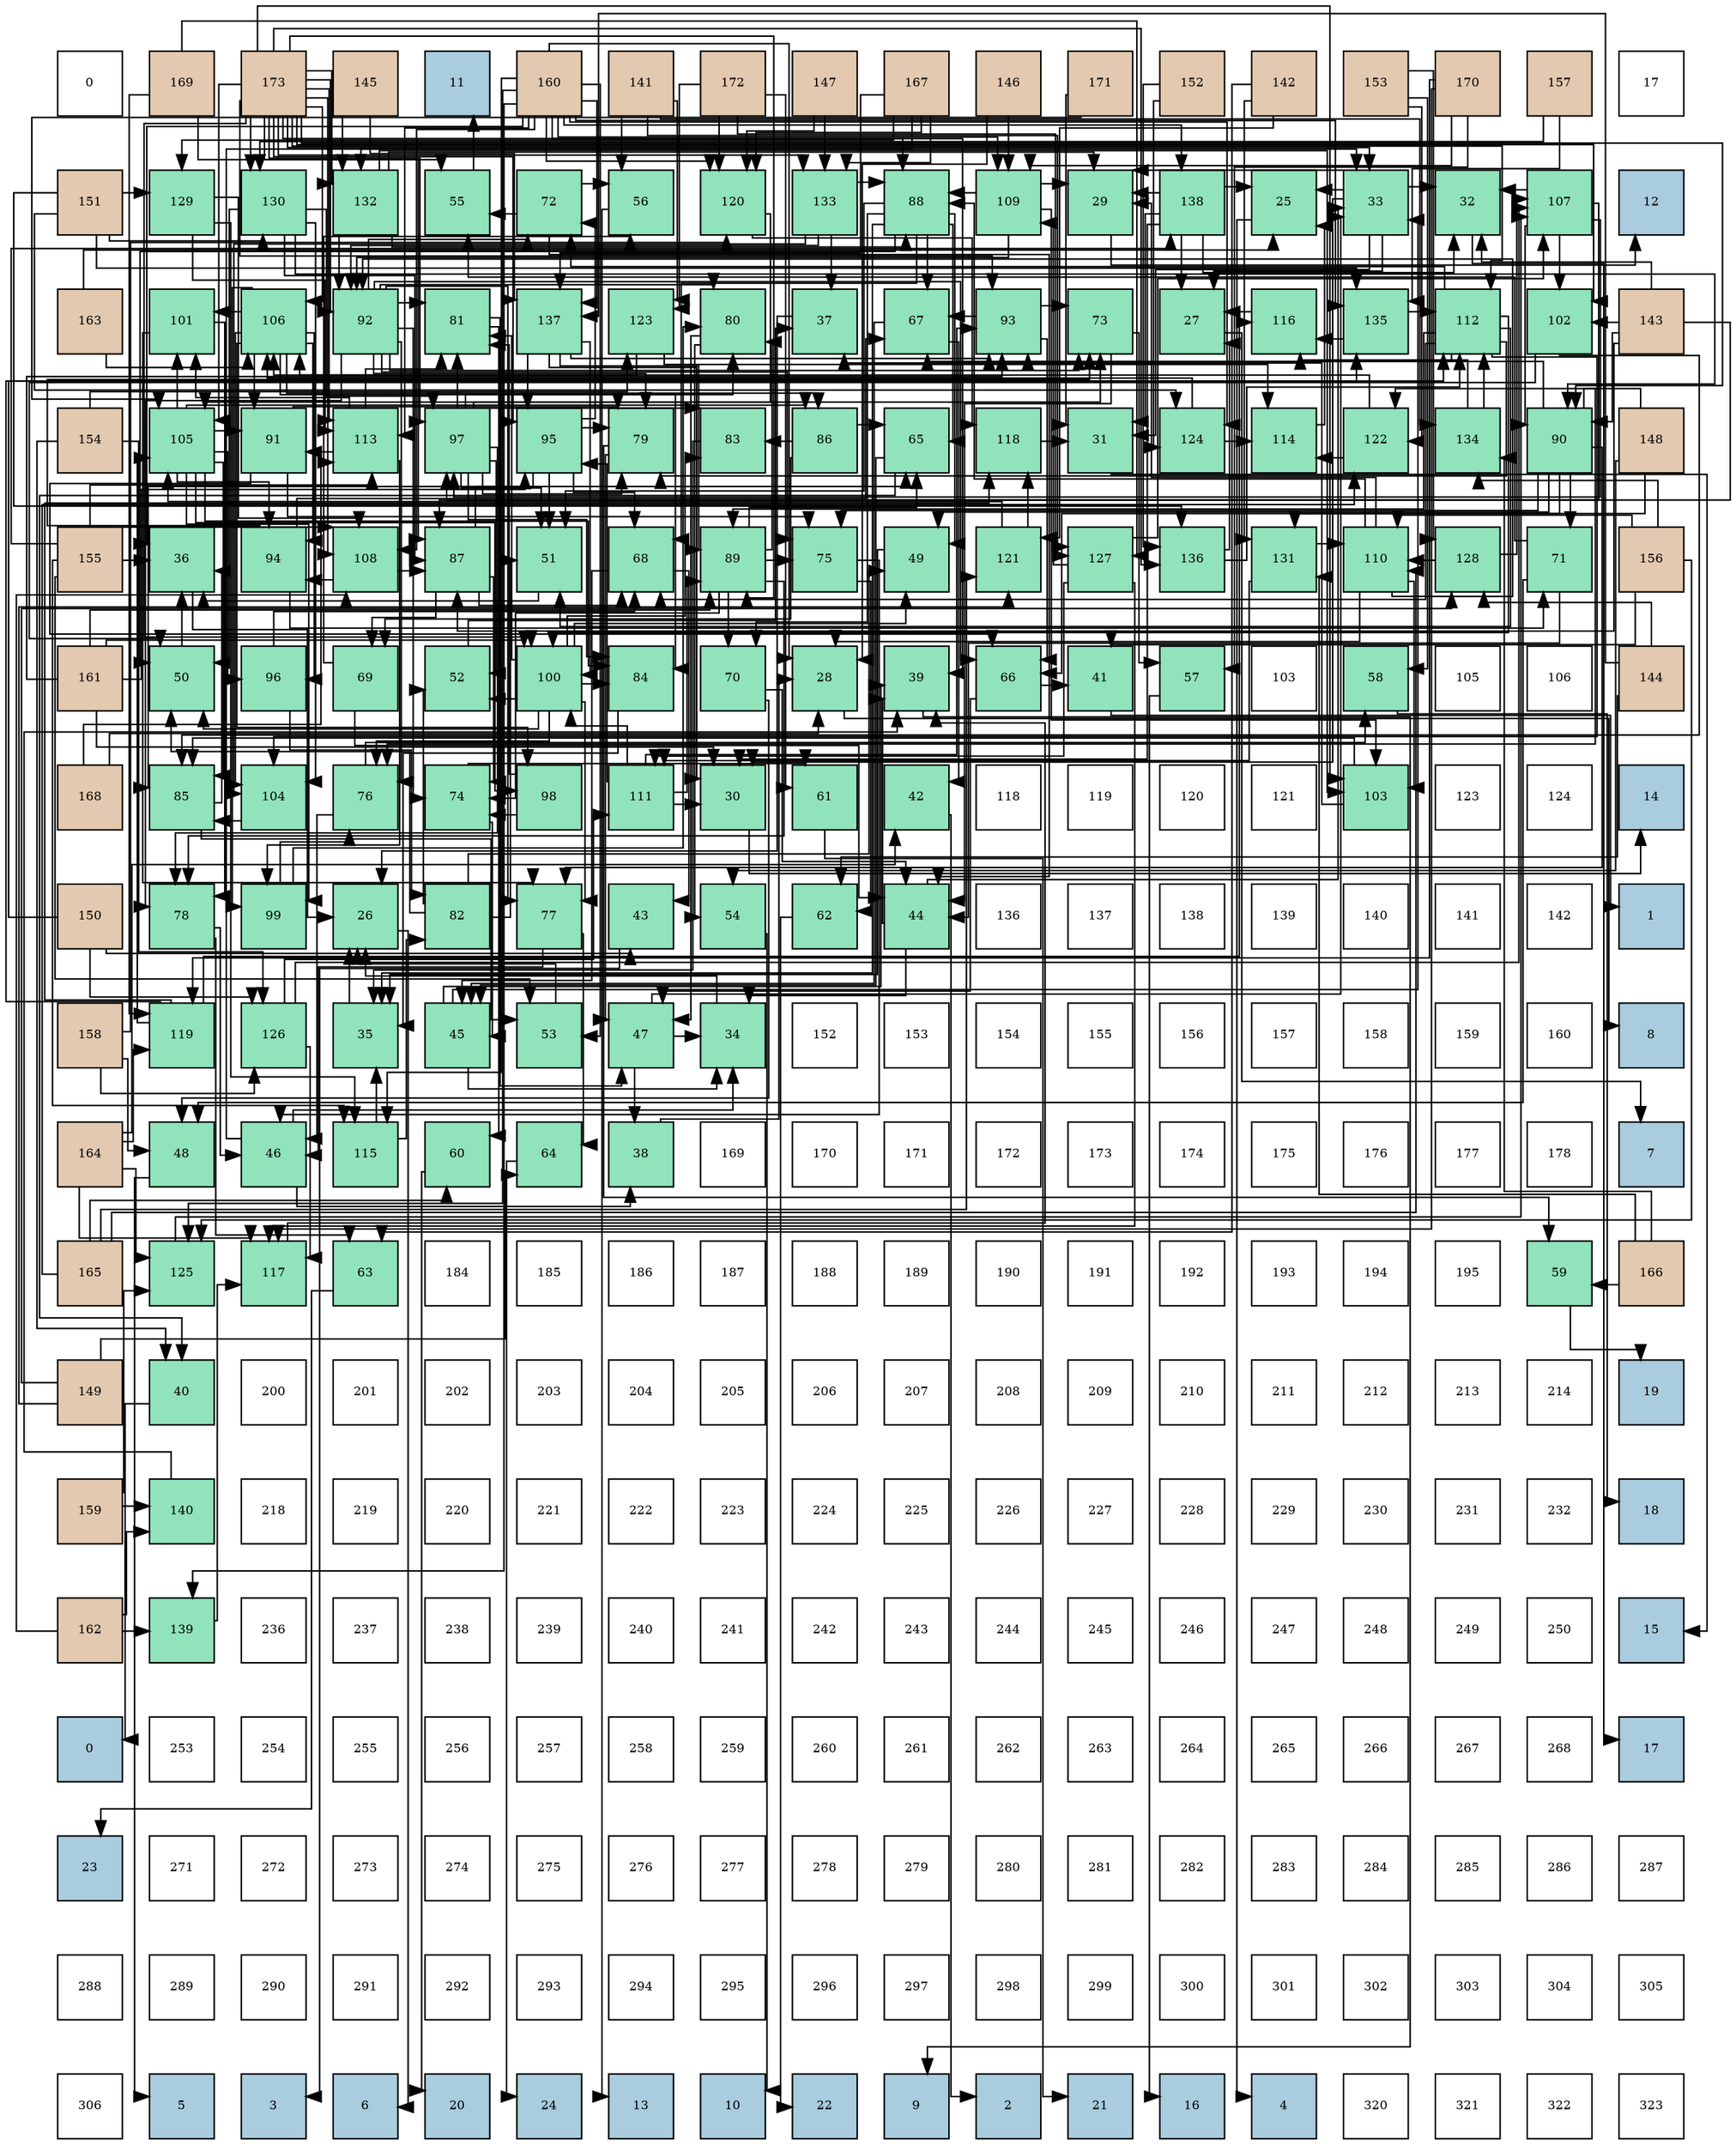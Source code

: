 digraph layout{
 rankdir=TB;
 splines=ortho;
 node [style=filled shape=square fixedsize=true width=0.6];
0[label="0", fontsize=8, fillcolor="#ffffff"];
1[label="169", fontsize=8, fillcolor="#e3c9af"];
2[label="173", fontsize=8, fillcolor="#e3c9af"];
3[label="145", fontsize=8, fillcolor="#e3c9af"];
4[label="11", fontsize=8, fillcolor="#a9ccde"];
5[label="160", fontsize=8, fillcolor="#e3c9af"];
6[label="141", fontsize=8, fillcolor="#e3c9af"];
7[label="172", fontsize=8, fillcolor="#e3c9af"];
8[label="147", fontsize=8, fillcolor="#e3c9af"];
9[label="167", fontsize=8, fillcolor="#e3c9af"];
10[label="146", fontsize=8, fillcolor="#e3c9af"];
11[label="171", fontsize=8, fillcolor="#e3c9af"];
12[label="152", fontsize=8, fillcolor="#e3c9af"];
13[label="142", fontsize=8, fillcolor="#e3c9af"];
14[label="153", fontsize=8, fillcolor="#e3c9af"];
15[label="170", fontsize=8, fillcolor="#e3c9af"];
16[label="157", fontsize=8, fillcolor="#e3c9af"];
17[label="17", fontsize=8, fillcolor="#ffffff"];
18[label="151", fontsize=8, fillcolor="#e3c9af"];
19[label="129", fontsize=8, fillcolor="#91e3bb"];
20[label="130", fontsize=8, fillcolor="#91e3bb"];
21[label="132", fontsize=8, fillcolor="#91e3bb"];
22[label="55", fontsize=8, fillcolor="#91e3bb"];
23[label="72", fontsize=8, fillcolor="#91e3bb"];
24[label="56", fontsize=8, fillcolor="#91e3bb"];
25[label="120", fontsize=8, fillcolor="#91e3bb"];
26[label="133", fontsize=8, fillcolor="#91e3bb"];
27[label="88", fontsize=8, fillcolor="#91e3bb"];
28[label="109", fontsize=8, fillcolor="#91e3bb"];
29[label="29", fontsize=8, fillcolor="#91e3bb"];
30[label="138", fontsize=8, fillcolor="#91e3bb"];
31[label="25", fontsize=8, fillcolor="#91e3bb"];
32[label="33", fontsize=8, fillcolor="#91e3bb"];
33[label="32", fontsize=8, fillcolor="#91e3bb"];
34[label="107", fontsize=8, fillcolor="#91e3bb"];
35[label="12", fontsize=8, fillcolor="#a9ccde"];
36[label="163", fontsize=8, fillcolor="#e3c9af"];
37[label="101", fontsize=8, fillcolor="#91e3bb"];
38[label="106", fontsize=8, fillcolor="#91e3bb"];
39[label="92", fontsize=8, fillcolor="#91e3bb"];
40[label="81", fontsize=8, fillcolor="#91e3bb"];
41[label="137", fontsize=8, fillcolor="#91e3bb"];
42[label="123", fontsize=8, fillcolor="#91e3bb"];
43[label="80", fontsize=8, fillcolor="#91e3bb"];
44[label="37", fontsize=8, fillcolor="#91e3bb"];
45[label="67", fontsize=8, fillcolor="#91e3bb"];
46[label="93", fontsize=8, fillcolor="#91e3bb"];
47[label="73", fontsize=8, fillcolor="#91e3bb"];
48[label="27", fontsize=8, fillcolor="#91e3bb"];
49[label="116", fontsize=8, fillcolor="#91e3bb"];
50[label="135", fontsize=8, fillcolor="#91e3bb"];
51[label="112", fontsize=8, fillcolor="#91e3bb"];
52[label="102", fontsize=8, fillcolor="#91e3bb"];
53[label="143", fontsize=8, fillcolor="#e3c9af"];
54[label="154", fontsize=8, fillcolor="#e3c9af"];
55[label="105", fontsize=8, fillcolor="#91e3bb"];
56[label="91", fontsize=8, fillcolor="#91e3bb"];
57[label="113", fontsize=8, fillcolor="#91e3bb"];
58[label="97", fontsize=8, fillcolor="#91e3bb"];
59[label="95", fontsize=8, fillcolor="#91e3bb"];
60[label="79", fontsize=8, fillcolor="#91e3bb"];
61[label="83", fontsize=8, fillcolor="#91e3bb"];
62[label="86", fontsize=8, fillcolor="#91e3bb"];
63[label="65", fontsize=8, fillcolor="#91e3bb"];
64[label="118", fontsize=8, fillcolor="#91e3bb"];
65[label="31", fontsize=8, fillcolor="#91e3bb"];
66[label="124", fontsize=8, fillcolor="#91e3bb"];
67[label="114", fontsize=8, fillcolor="#91e3bb"];
68[label="122", fontsize=8, fillcolor="#91e3bb"];
69[label="134", fontsize=8, fillcolor="#91e3bb"];
70[label="90", fontsize=8, fillcolor="#91e3bb"];
71[label="148", fontsize=8, fillcolor="#e3c9af"];
72[label="155", fontsize=8, fillcolor="#e3c9af"];
73[label="36", fontsize=8, fillcolor="#91e3bb"];
74[label="94", fontsize=8, fillcolor="#91e3bb"];
75[label="108", fontsize=8, fillcolor="#91e3bb"];
76[label="87", fontsize=8, fillcolor="#91e3bb"];
77[label="51", fontsize=8, fillcolor="#91e3bb"];
78[label="68", fontsize=8, fillcolor="#91e3bb"];
79[label="89", fontsize=8, fillcolor="#91e3bb"];
80[label="75", fontsize=8, fillcolor="#91e3bb"];
81[label="49", fontsize=8, fillcolor="#91e3bb"];
82[label="121", fontsize=8, fillcolor="#91e3bb"];
83[label="127", fontsize=8, fillcolor="#91e3bb"];
84[label="136", fontsize=8, fillcolor="#91e3bb"];
85[label="131", fontsize=8, fillcolor="#91e3bb"];
86[label="110", fontsize=8, fillcolor="#91e3bb"];
87[label="128", fontsize=8, fillcolor="#91e3bb"];
88[label="71", fontsize=8, fillcolor="#91e3bb"];
89[label="156", fontsize=8, fillcolor="#e3c9af"];
90[label="161", fontsize=8, fillcolor="#e3c9af"];
91[label="50", fontsize=8, fillcolor="#91e3bb"];
92[label="96", fontsize=8, fillcolor="#91e3bb"];
93[label="69", fontsize=8, fillcolor="#91e3bb"];
94[label="52", fontsize=8, fillcolor="#91e3bb"];
95[label="100", fontsize=8, fillcolor="#91e3bb"];
96[label="84", fontsize=8, fillcolor="#91e3bb"];
97[label="70", fontsize=8, fillcolor="#91e3bb"];
98[label="28", fontsize=8, fillcolor="#91e3bb"];
99[label="39", fontsize=8, fillcolor="#91e3bb"];
100[label="66", fontsize=8, fillcolor="#91e3bb"];
101[label="41", fontsize=8, fillcolor="#91e3bb"];
102[label="57", fontsize=8, fillcolor="#91e3bb"];
103[label="103", fontsize=8, fillcolor="#ffffff"];
104[label="58", fontsize=8, fillcolor="#91e3bb"];
105[label="105", fontsize=8, fillcolor="#ffffff"];
106[label="106", fontsize=8, fillcolor="#ffffff"];
107[label="144", fontsize=8, fillcolor="#e3c9af"];
108[label="168", fontsize=8, fillcolor="#e3c9af"];
109[label="85", fontsize=8, fillcolor="#91e3bb"];
110[label="104", fontsize=8, fillcolor="#91e3bb"];
111[label="76", fontsize=8, fillcolor="#91e3bb"];
112[label="74", fontsize=8, fillcolor="#91e3bb"];
113[label="98", fontsize=8, fillcolor="#91e3bb"];
114[label="111", fontsize=8, fillcolor="#91e3bb"];
115[label="30", fontsize=8, fillcolor="#91e3bb"];
116[label="61", fontsize=8, fillcolor="#91e3bb"];
117[label="42", fontsize=8, fillcolor="#91e3bb"];
118[label="118", fontsize=8, fillcolor="#ffffff"];
119[label="119", fontsize=8, fillcolor="#ffffff"];
120[label="120", fontsize=8, fillcolor="#ffffff"];
121[label="121", fontsize=8, fillcolor="#ffffff"];
122[label="103", fontsize=8, fillcolor="#91e3bb"];
123[label="123", fontsize=8, fillcolor="#ffffff"];
124[label="124", fontsize=8, fillcolor="#ffffff"];
125[label="14", fontsize=8, fillcolor="#a9ccde"];
126[label="150", fontsize=8, fillcolor="#e3c9af"];
127[label="78", fontsize=8, fillcolor="#91e3bb"];
128[label="99", fontsize=8, fillcolor="#91e3bb"];
129[label="26", fontsize=8, fillcolor="#91e3bb"];
130[label="82", fontsize=8, fillcolor="#91e3bb"];
131[label="77", fontsize=8, fillcolor="#91e3bb"];
132[label="43", fontsize=8, fillcolor="#91e3bb"];
133[label="54", fontsize=8, fillcolor="#91e3bb"];
134[label="62", fontsize=8, fillcolor="#91e3bb"];
135[label="44", fontsize=8, fillcolor="#91e3bb"];
136[label="136", fontsize=8, fillcolor="#ffffff"];
137[label="137", fontsize=8, fillcolor="#ffffff"];
138[label="138", fontsize=8, fillcolor="#ffffff"];
139[label="139", fontsize=8, fillcolor="#ffffff"];
140[label="140", fontsize=8, fillcolor="#ffffff"];
141[label="141", fontsize=8, fillcolor="#ffffff"];
142[label="142", fontsize=8, fillcolor="#ffffff"];
143[label="1", fontsize=8, fillcolor="#a9ccde"];
144[label="158", fontsize=8, fillcolor="#e3c9af"];
145[label="119", fontsize=8, fillcolor="#91e3bb"];
146[label="126", fontsize=8, fillcolor="#91e3bb"];
147[label="35", fontsize=8, fillcolor="#91e3bb"];
148[label="45", fontsize=8, fillcolor="#91e3bb"];
149[label="53", fontsize=8, fillcolor="#91e3bb"];
150[label="47", fontsize=8, fillcolor="#91e3bb"];
151[label="34", fontsize=8, fillcolor="#91e3bb"];
152[label="152", fontsize=8, fillcolor="#ffffff"];
153[label="153", fontsize=8, fillcolor="#ffffff"];
154[label="154", fontsize=8, fillcolor="#ffffff"];
155[label="155", fontsize=8, fillcolor="#ffffff"];
156[label="156", fontsize=8, fillcolor="#ffffff"];
157[label="157", fontsize=8, fillcolor="#ffffff"];
158[label="158", fontsize=8, fillcolor="#ffffff"];
159[label="159", fontsize=8, fillcolor="#ffffff"];
160[label="160", fontsize=8, fillcolor="#ffffff"];
161[label="8", fontsize=8, fillcolor="#a9ccde"];
162[label="164", fontsize=8, fillcolor="#e3c9af"];
163[label="48", fontsize=8, fillcolor="#91e3bb"];
164[label="46", fontsize=8, fillcolor="#91e3bb"];
165[label="115", fontsize=8, fillcolor="#91e3bb"];
166[label="60", fontsize=8, fillcolor="#91e3bb"];
167[label="64", fontsize=8, fillcolor="#91e3bb"];
168[label="38", fontsize=8, fillcolor="#91e3bb"];
169[label="169", fontsize=8, fillcolor="#ffffff"];
170[label="170", fontsize=8, fillcolor="#ffffff"];
171[label="171", fontsize=8, fillcolor="#ffffff"];
172[label="172", fontsize=8, fillcolor="#ffffff"];
173[label="173", fontsize=8, fillcolor="#ffffff"];
174[label="174", fontsize=8, fillcolor="#ffffff"];
175[label="175", fontsize=8, fillcolor="#ffffff"];
176[label="176", fontsize=8, fillcolor="#ffffff"];
177[label="177", fontsize=8, fillcolor="#ffffff"];
178[label="178", fontsize=8, fillcolor="#ffffff"];
179[label="7", fontsize=8, fillcolor="#a9ccde"];
180[label="165", fontsize=8, fillcolor="#e3c9af"];
181[label="125", fontsize=8, fillcolor="#91e3bb"];
182[label="117", fontsize=8, fillcolor="#91e3bb"];
183[label="63", fontsize=8, fillcolor="#91e3bb"];
184[label="184", fontsize=8, fillcolor="#ffffff"];
185[label="185", fontsize=8, fillcolor="#ffffff"];
186[label="186", fontsize=8, fillcolor="#ffffff"];
187[label="187", fontsize=8, fillcolor="#ffffff"];
188[label="188", fontsize=8, fillcolor="#ffffff"];
189[label="189", fontsize=8, fillcolor="#ffffff"];
190[label="190", fontsize=8, fillcolor="#ffffff"];
191[label="191", fontsize=8, fillcolor="#ffffff"];
192[label="192", fontsize=8, fillcolor="#ffffff"];
193[label="193", fontsize=8, fillcolor="#ffffff"];
194[label="194", fontsize=8, fillcolor="#ffffff"];
195[label="195", fontsize=8, fillcolor="#ffffff"];
196[label="59", fontsize=8, fillcolor="#91e3bb"];
197[label="166", fontsize=8, fillcolor="#e3c9af"];
198[label="149", fontsize=8, fillcolor="#e3c9af"];
199[label="40", fontsize=8, fillcolor="#91e3bb"];
200[label="200", fontsize=8, fillcolor="#ffffff"];
201[label="201", fontsize=8, fillcolor="#ffffff"];
202[label="202", fontsize=8, fillcolor="#ffffff"];
203[label="203", fontsize=8, fillcolor="#ffffff"];
204[label="204", fontsize=8, fillcolor="#ffffff"];
205[label="205", fontsize=8, fillcolor="#ffffff"];
206[label="206", fontsize=8, fillcolor="#ffffff"];
207[label="207", fontsize=8, fillcolor="#ffffff"];
208[label="208", fontsize=8, fillcolor="#ffffff"];
209[label="209", fontsize=8, fillcolor="#ffffff"];
210[label="210", fontsize=8, fillcolor="#ffffff"];
211[label="211", fontsize=8, fillcolor="#ffffff"];
212[label="212", fontsize=8, fillcolor="#ffffff"];
213[label="213", fontsize=8, fillcolor="#ffffff"];
214[label="214", fontsize=8, fillcolor="#ffffff"];
215[label="19", fontsize=8, fillcolor="#a9ccde"];
216[label="159", fontsize=8, fillcolor="#e3c9af"];
217[label="140", fontsize=8, fillcolor="#91e3bb"];
218[label="218", fontsize=8, fillcolor="#ffffff"];
219[label="219", fontsize=8, fillcolor="#ffffff"];
220[label="220", fontsize=8, fillcolor="#ffffff"];
221[label="221", fontsize=8, fillcolor="#ffffff"];
222[label="222", fontsize=8, fillcolor="#ffffff"];
223[label="223", fontsize=8, fillcolor="#ffffff"];
224[label="224", fontsize=8, fillcolor="#ffffff"];
225[label="225", fontsize=8, fillcolor="#ffffff"];
226[label="226", fontsize=8, fillcolor="#ffffff"];
227[label="227", fontsize=8, fillcolor="#ffffff"];
228[label="228", fontsize=8, fillcolor="#ffffff"];
229[label="229", fontsize=8, fillcolor="#ffffff"];
230[label="230", fontsize=8, fillcolor="#ffffff"];
231[label="231", fontsize=8, fillcolor="#ffffff"];
232[label="232", fontsize=8, fillcolor="#ffffff"];
233[label="18", fontsize=8, fillcolor="#a9ccde"];
234[label="162", fontsize=8, fillcolor="#e3c9af"];
235[label="139", fontsize=8, fillcolor="#91e3bb"];
236[label="236", fontsize=8, fillcolor="#ffffff"];
237[label="237", fontsize=8, fillcolor="#ffffff"];
238[label="238", fontsize=8, fillcolor="#ffffff"];
239[label="239", fontsize=8, fillcolor="#ffffff"];
240[label="240", fontsize=8, fillcolor="#ffffff"];
241[label="241", fontsize=8, fillcolor="#ffffff"];
242[label="242", fontsize=8, fillcolor="#ffffff"];
243[label="243", fontsize=8, fillcolor="#ffffff"];
244[label="244", fontsize=8, fillcolor="#ffffff"];
245[label="245", fontsize=8, fillcolor="#ffffff"];
246[label="246", fontsize=8, fillcolor="#ffffff"];
247[label="247", fontsize=8, fillcolor="#ffffff"];
248[label="248", fontsize=8, fillcolor="#ffffff"];
249[label="249", fontsize=8, fillcolor="#ffffff"];
250[label="250", fontsize=8, fillcolor="#ffffff"];
251[label="15", fontsize=8, fillcolor="#a9ccde"];
252[label="0", fontsize=8, fillcolor="#a9ccde"];
253[label="253", fontsize=8, fillcolor="#ffffff"];
254[label="254", fontsize=8, fillcolor="#ffffff"];
255[label="255", fontsize=8, fillcolor="#ffffff"];
256[label="256", fontsize=8, fillcolor="#ffffff"];
257[label="257", fontsize=8, fillcolor="#ffffff"];
258[label="258", fontsize=8, fillcolor="#ffffff"];
259[label="259", fontsize=8, fillcolor="#ffffff"];
260[label="260", fontsize=8, fillcolor="#ffffff"];
261[label="261", fontsize=8, fillcolor="#ffffff"];
262[label="262", fontsize=8, fillcolor="#ffffff"];
263[label="263", fontsize=8, fillcolor="#ffffff"];
264[label="264", fontsize=8, fillcolor="#ffffff"];
265[label="265", fontsize=8, fillcolor="#ffffff"];
266[label="266", fontsize=8, fillcolor="#ffffff"];
267[label="267", fontsize=8, fillcolor="#ffffff"];
268[label="268", fontsize=8, fillcolor="#ffffff"];
269[label="17", fontsize=8, fillcolor="#a9ccde"];
270[label="23", fontsize=8, fillcolor="#a9ccde"];
271[label="271", fontsize=8, fillcolor="#ffffff"];
272[label="272", fontsize=8, fillcolor="#ffffff"];
273[label="273", fontsize=8, fillcolor="#ffffff"];
274[label="274", fontsize=8, fillcolor="#ffffff"];
275[label="275", fontsize=8, fillcolor="#ffffff"];
276[label="276", fontsize=8, fillcolor="#ffffff"];
277[label="277", fontsize=8, fillcolor="#ffffff"];
278[label="278", fontsize=8, fillcolor="#ffffff"];
279[label="279", fontsize=8, fillcolor="#ffffff"];
280[label="280", fontsize=8, fillcolor="#ffffff"];
281[label="281", fontsize=8, fillcolor="#ffffff"];
282[label="282", fontsize=8, fillcolor="#ffffff"];
283[label="283", fontsize=8, fillcolor="#ffffff"];
284[label="284", fontsize=8, fillcolor="#ffffff"];
285[label="285", fontsize=8, fillcolor="#ffffff"];
286[label="286", fontsize=8, fillcolor="#ffffff"];
287[label="287", fontsize=8, fillcolor="#ffffff"];
288[label="288", fontsize=8, fillcolor="#ffffff"];
289[label="289", fontsize=8, fillcolor="#ffffff"];
290[label="290", fontsize=8, fillcolor="#ffffff"];
291[label="291", fontsize=8, fillcolor="#ffffff"];
292[label="292", fontsize=8, fillcolor="#ffffff"];
293[label="293", fontsize=8, fillcolor="#ffffff"];
294[label="294", fontsize=8, fillcolor="#ffffff"];
295[label="295", fontsize=8, fillcolor="#ffffff"];
296[label="296", fontsize=8, fillcolor="#ffffff"];
297[label="297", fontsize=8, fillcolor="#ffffff"];
298[label="298", fontsize=8, fillcolor="#ffffff"];
299[label="299", fontsize=8, fillcolor="#ffffff"];
300[label="300", fontsize=8, fillcolor="#ffffff"];
301[label="301", fontsize=8, fillcolor="#ffffff"];
302[label="302", fontsize=8, fillcolor="#ffffff"];
303[label="303", fontsize=8, fillcolor="#ffffff"];
304[label="304", fontsize=8, fillcolor="#ffffff"];
305[label="305", fontsize=8, fillcolor="#ffffff"];
306[label="306", fontsize=8, fillcolor="#ffffff"];
307[label="5", fontsize=8, fillcolor="#a9ccde"];
308[label="3", fontsize=8, fillcolor="#a9ccde"];
309[label="6", fontsize=8, fillcolor="#a9ccde"];
310[label="20", fontsize=8, fillcolor="#a9ccde"];
311[label="24", fontsize=8, fillcolor="#a9ccde"];
312[label="13", fontsize=8, fillcolor="#a9ccde"];
313[label="10", fontsize=8, fillcolor="#a9ccde"];
314[label="22", fontsize=8, fillcolor="#a9ccde"];
315[label="9", fontsize=8, fillcolor="#a9ccde"];
316[label="2", fontsize=8, fillcolor="#a9ccde"];
317[label="21", fontsize=8, fillcolor="#a9ccde"];
318[label="16", fontsize=8, fillcolor="#a9ccde"];
319[label="4", fontsize=8, fillcolor="#a9ccde"];
320[label="320", fontsize=8, fillcolor="#ffffff"];
321[label="321", fontsize=8, fillcolor="#ffffff"];
322[label="322", fontsize=8, fillcolor="#ffffff"];
323[label="323", fontsize=8, fillcolor="#ffffff"];
edge [constraint=false, style=vis];31 -> 319;
129 -> 309;
48 -> 179;
98 -> 161;
29 -> 35;
115 -> 125;
65 -> 251;
33 -> 269;
32 -> 31;
32 -> 48;
32 -> 29;
32 -> 115;
32 -> 65;
32 -> 33;
151 -> 129;
147 -> 129;
73 -> 129;
44 -> 129;
168 -> 98;
99 -> 315;
199 -> 252;
101 -> 143;
117 -> 316;
132 -> 308;
135 -> 32;
135 -> 151;
135 -> 99;
148 -> 32;
148 -> 151;
148 -> 99;
164 -> 32;
164 -> 151;
164 -> 168;
150 -> 32;
150 -> 151;
150 -> 168;
163 -> 307;
81 -> 147;
91 -> 73;
77 -> 73;
94 -> 44;
149 -> 129;
133 -> 313;
22 -> 4;
24 -> 312;
102 -> 318;
104 -> 233;
196 -> 215;
166 -> 310;
116 -> 317;
134 -> 314;
183 -> 270;
167 -> 311;
63 -> 199;
63 -> 148;
100 -> 101;
100 -> 150;
45 -> 117;
45 -> 148;
78 -> 132;
78 -> 148;
93 -> 135;
93 -> 24;
97 -> 135;
97 -> 163;
88 -> 135;
88 -> 163;
88 -> 22;
23 -> 135;
23 -> 22;
23 -> 24;
47 -> 135;
47 -> 102;
112 -> 148;
112 -> 116;
80 -> 164;
80 -> 134;
111 -> 164;
111 -> 104;
131 -> 164;
131 -> 167;
127 -> 164;
127 -> 183;
60 -> 150;
60 -> 196;
43 -> 150;
43 -> 133;
40 -> 150;
40 -> 166;
130 -> 81;
130 -> 91;
130 -> 77;
130 -> 94;
61 -> 147;
96 -> 147;
109 -> 73;
109 -> 149;
62 -> 63;
62 -> 93;
62 -> 61;
76 -> 63;
76 -> 78;
76 -> 93;
76 -> 112;
27 -> 147;
27 -> 81;
27 -> 91;
27 -> 77;
27 -> 63;
27 -> 45;
27 -> 78;
27 -> 97;
79 -> 63;
79 -> 97;
79 -> 112;
79 -> 80;
79 -> 127;
79 -> 43;
70 -> 81;
70 -> 100;
70 -> 45;
70 -> 88;
70 -> 80;
70 -> 111;
70 -> 131;
56 -> 100;
56 -> 80;
56 -> 60;
39 -> 100;
39 -> 23;
39 -> 47;
39 -> 112;
39 -> 80;
39 -> 111;
39 -> 131;
39 -> 127;
39 -> 60;
39 -> 43;
39 -> 40;
46 -> 100;
46 -> 45;
46 -> 47;
74 -> 45;
74 -> 88;
74 -> 47;
59 -> 77;
59 -> 78;
59 -> 23;
59 -> 60;
59 -> 109;
92 -> 78;
92 -> 130;
58 -> 77;
58 -> 94;
58 -> 47;
58 -> 127;
58 -> 60;
58 -> 43;
58 -> 40;
58 -> 61;
58 -> 96;
113 -> 112;
113 -> 40;
128 -> 111;
128 -> 43;
95 -> 81;
95 -> 91;
95 -> 94;
95 -> 111;
95 -> 131;
95 -> 40;
95 -> 61;
95 -> 96;
37 -> 131;
37 -> 127;
52 -> 91;
52 -> 109;
122 -> 44;
122 -> 109;
110 -> 109;
55 -> 96;
55 -> 109;
55 -> 62;
55 -> 56;
55 -> 74;
55 -> 92;
55 -> 113;
55 -> 128;
55 -> 37;
38 -> 96;
38 -> 62;
38 -> 56;
38 -> 74;
38 -> 92;
38 -> 113;
38 -> 128;
38 -> 37;
38 -> 110;
34 -> 33;
34 -> 76;
34 -> 70;
34 -> 58;
34 -> 52;
75 -> 76;
75 -> 74;
28 -> 29;
28 -> 27;
28 -> 39;
28 -> 122;
86 -> 98;
86 -> 29;
86 -> 27;
86 -> 39;
86 -> 122;
114 -> 115;
114 -> 79;
114 -> 46;
114 -> 59;
114 -> 95;
51 -> 77;
51 -> 78;
51 -> 23;
51 -> 60;
51 -> 79;
51 -> 46;
51 -> 95;
51 -> 110;
57 -> 40;
57 -> 56;
57 -> 128;
57 -> 37;
67 -> 31;
165 -> 147;
165 -> 130;
49 -> 48;
182 -> 99;
64 -> 65;
145 -> 55;
145 -> 51;
145 -> 49;
145 -> 64;
25 -> 55;
25 -> 64;
82 -> 55;
82 -> 64;
68 -> 38;
68 -> 67;
42 -> 38;
42 -> 67;
66 -> 38;
66 -> 67;
181 -> 34;
146 -> 34;
146 -> 114;
146 -> 182;
83 -> 34;
83 -> 28;
83 -> 114;
83 -> 182;
87 -> 34;
87 -> 86;
19 -> 75;
19 -> 57;
19 -> 165;
20 -> 91;
20 -> 76;
20 -> 70;
20 -> 58;
20 -> 110;
85 -> 86;
85 -> 114;
21 -> 29;
21 -> 27;
21 -> 39;
21 -> 122;
26 -> 44;
26 -> 27;
26 -> 39;
26 -> 110;
69 -> 51;
69 -> 49;
50 -> 51;
50 -> 49;
84 -> 48;
84 -> 51;
41 -> 115;
41 -> 79;
41 -> 46;
41 -> 59;
41 -> 95;
30 -> 31;
30 -> 48;
30 -> 29;
30 -> 115;
30 -> 65;
30 -> 33;
235 -> 182;
217 -> 99;
6 -> 24;
6 -> 42;
6 -> 83;
6 -> 69;
13 -> 183;
13 -> 82;
13 -> 85;
53 -> 33;
53 -> 76;
53 -> 70;
53 -> 58;
53 -> 52;
107 -> 134;
107 -> 87;
107 -> 41;
3 -> 21;
3 -> 41;
10 -> 98;
10 -> 28;
8 -> 25;
8 -> 26;
71 -> 133;
71 -> 68;
71 -> 85;
198 -> 167;
198 -> 82;
198 -> 87;
126 -> 132;
126 -> 146;
126 -> 50;
18 -> 66;
18 -> 19;
18 -> 20;
18 -> 50;
18 -> 84;
12 -> 66;
12 -> 84;
14 -> 104;
14 -> 68;
14 -> 87;
54 -> 199;
54 -> 42;
54 -> 146;
72 -> 73;
72 -> 149;
72 -> 75;
72 -> 57;
72 -> 165;
72 -> 30;
89 -> 101;
89 -> 86;
89 -> 181;
89 -> 69;
16 -> 20;
16 -> 50;
144 -> 163;
144 -> 25;
144 -> 146;
216 -> 181;
216 -> 217;
5 -> 98;
5 -> 73;
5 -> 99;
5 -> 149;
5 -> 75;
5 -> 28;
5 -> 57;
5 -> 165;
5 -> 25;
5 -> 66;
5 -> 181;
5 -> 50;
5 -> 41;
5 -> 30;
5 -> 235;
90 -> 115;
90 -> 79;
90 -> 46;
90 -> 59;
90 -> 95;
234 -> 75;
234 -> 235;
234 -> 217;
36 -> 31;
36 -> 38;
162 -> 117;
162 -> 182;
162 -> 145;
162 -> 181;
180 -> 166;
180 -> 86;
180 -> 82;
180 -> 68;
197 -> 196;
197 -> 85;
197 -> 69;
9 -> 25;
9 -> 19;
9 -> 21;
9 -> 26;
9 -> 41;
108 -> 98;
108 -> 57;
1 -> 22;
1 -> 145;
1 -> 83;
15 -> 102;
15 -> 28;
15 -> 182;
15 -> 145;
11 -> 65;
11 -> 55;
7 -> 116;
7 -> 25;
7 -> 42;
7 -> 83;
2 -> 32;
2 -> 76;
2 -> 27;
2 -> 79;
2 -> 70;
2 -> 39;
2 -> 46;
2 -> 59;
2 -> 58;
2 -> 95;
2 -> 52;
2 -> 122;
2 -> 55;
2 -> 38;
2 -> 75;
2 -> 51;
2 -> 57;
2 -> 20;
2 -> 21;
2 -> 26;
2 -> 84;
edge [constraint=true, style=invis];
0 -> 18 -> 36 -> 54 -> 72 -> 90 -> 108 -> 126 -> 144 -> 162 -> 180 -> 198 -> 216 -> 234 -> 252 -> 270 -> 288 -> 306;
1 -> 19 -> 37 -> 55 -> 73 -> 91 -> 109 -> 127 -> 145 -> 163 -> 181 -> 199 -> 217 -> 235 -> 253 -> 271 -> 289 -> 307;
2 -> 20 -> 38 -> 56 -> 74 -> 92 -> 110 -> 128 -> 146 -> 164 -> 182 -> 200 -> 218 -> 236 -> 254 -> 272 -> 290 -> 308;
3 -> 21 -> 39 -> 57 -> 75 -> 93 -> 111 -> 129 -> 147 -> 165 -> 183 -> 201 -> 219 -> 237 -> 255 -> 273 -> 291 -> 309;
4 -> 22 -> 40 -> 58 -> 76 -> 94 -> 112 -> 130 -> 148 -> 166 -> 184 -> 202 -> 220 -> 238 -> 256 -> 274 -> 292 -> 310;
5 -> 23 -> 41 -> 59 -> 77 -> 95 -> 113 -> 131 -> 149 -> 167 -> 185 -> 203 -> 221 -> 239 -> 257 -> 275 -> 293 -> 311;
6 -> 24 -> 42 -> 60 -> 78 -> 96 -> 114 -> 132 -> 150 -> 168 -> 186 -> 204 -> 222 -> 240 -> 258 -> 276 -> 294 -> 312;
7 -> 25 -> 43 -> 61 -> 79 -> 97 -> 115 -> 133 -> 151 -> 169 -> 187 -> 205 -> 223 -> 241 -> 259 -> 277 -> 295 -> 313;
8 -> 26 -> 44 -> 62 -> 80 -> 98 -> 116 -> 134 -> 152 -> 170 -> 188 -> 206 -> 224 -> 242 -> 260 -> 278 -> 296 -> 314;
9 -> 27 -> 45 -> 63 -> 81 -> 99 -> 117 -> 135 -> 153 -> 171 -> 189 -> 207 -> 225 -> 243 -> 261 -> 279 -> 297 -> 315;
10 -> 28 -> 46 -> 64 -> 82 -> 100 -> 118 -> 136 -> 154 -> 172 -> 190 -> 208 -> 226 -> 244 -> 262 -> 280 -> 298 -> 316;
11 -> 29 -> 47 -> 65 -> 83 -> 101 -> 119 -> 137 -> 155 -> 173 -> 191 -> 209 -> 227 -> 245 -> 263 -> 281 -> 299 -> 317;
12 -> 30 -> 48 -> 66 -> 84 -> 102 -> 120 -> 138 -> 156 -> 174 -> 192 -> 210 -> 228 -> 246 -> 264 -> 282 -> 300 -> 318;
13 -> 31 -> 49 -> 67 -> 85 -> 103 -> 121 -> 139 -> 157 -> 175 -> 193 -> 211 -> 229 -> 247 -> 265 -> 283 -> 301 -> 319;
14 -> 32 -> 50 -> 68 -> 86 -> 104 -> 122 -> 140 -> 158 -> 176 -> 194 -> 212 -> 230 -> 248 -> 266 -> 284 -> 302 -> 320;
15 -> 33 -> 51 -> 69 -> 87 -> 105 -> 123 -> 141 -> 159 -> 177 -> 195 -> 213 -> 231 -> 249 -> 267 -> 285 -> 303 -> 321;
16 -> 34 -> 52 -> 70 -> 88 -> 106 -> 124 -> 142 -> 160 -> 178 -> 196 -> 214 -> 232 -> 250 -> 268 -> 286 -> 304 -> 322;
17 -> 35 -> 53 -> 71 -> 89 -> 107 -> 125 -> 143 -> 161 -> 179 -> 197 -> 215 -> 233 -> 251 -> 269 -> 287 -> 305 -> 323;
rank = same {0 -> 1 -> 2 -> 3 -> 4 -> 5 -> 6 -> 7 -> 8 -> 9 -> 10 -> 11 -> 12 -> 13 -> 14 -> 15 -> 16 -> 17};
rank = same {18 -> 19 -> 20 -> 21 -> 22 -> 23 -> 24 -> 25 -> 26 -> 27 -> 28 -> 29 -> 30 -> 31 -> 32 -> 33 -> 34 -> 35};
rank = same {36 -> 37 -> 38 -> 39 -> 40 -> 41 -> 42 -> 43 -> 44 -> 45 -> 46 -> 47 -> 48 -> 49 -> 50 -> 51 -> 52 -> 53};
rank = same {54 -> 55 -> 56 -> 57 -> 58 -> 59 -> 60 -> 61 -> 62 -> 63 -> 64 -> 65 -> 66 -> 67 -> 68 -> 69 -> 70 -> 71};
rank = same {72 -> 73 -> 74 -> 75 -> 76 -> 77 -> 78 -> 79 -> 80 -> 81 -> 82 -> 83 -> 84 -> 85 -> 86 -> 87 -> 88 -> 89};
rank = same {90 -> 91 -> 92 -> 93 -> 94 -> 95 -> 96 -> 97 -> 98 -> 99 -> 100 -> 101 -> 102 -> 103 -> 104 -> 105 -> 106 -> 107};
rank = same {108 -> 109 -> 110 -> 111 -> 112 -> 113 -> 114 -> 115 -> 116 -> 117 -> 118 -> 119 -> 120 -> 121 -> 122 -> 123 -> 124 -> 125};
rank = same {126 -> 127 -> 128 -> 129 -> 130 -> 131 -> 132 -> 133 -> 134 -> 135 -> 136 -> 137 -> 138 -> 139 -> 140 -> 141 -> 142 -> 143};
rank = same {144 -> 145 -> 146 -> 147 -> 148 -> 149 -> 150 -> 151 -> 152 -> 153 -> 154 -> 155 -> 156 -> 157 -> 158 -> 159 -> 160 -> 161};
rank = same {162 -> 163 -> 164 -> 165 -> 166 -> 167 -> 168 -> 169 -> 170 -> 171 -> 172 -> 173 -> 174 -> 175 -> 176 -> 177 -> 178 -> 179};
rank = same {180 -> 181 -> 182 -> 183 -> 184 -> 185 -> 186 -> 187 -> 188 -> 189 -> 190 -> 191 -> 192 -> 193 -> 194 -> 195 -> 196 -> 197};
rank = same {198 -> 199 -> 200 -> 201 -> 202 -> 203 -> 204 -> 205 -> 206 -> 207 -> 208 -> 209 -> 210 -> 211 -> 212 -> 213 -> 214 -> 215};
rank = same {216 -> 217 -> 218 -> 219 -> 220 -> 221 -> 222 -> 223 -> 224 -> 225 -> 226 -> 227 -> 228 -> 229 -> 230 -> 231 -> 232 -> 233};
rank = same {234 -> 235 -> 236 -> 237 -> 238 -> 239 -> 240 -> 241 -> 242 -> 243 -> 244 -> 245 -> 246 -> 247 -> 248 -> 249 -> 250 -> 251};
rank = same {252 -> 253 -> 254 -> 255 -> 256 -> 257 -> 258 -> 259 -> 260 -> 261 -> 262 -> 263 -> 264 -> 265 -> 266 -> 267 -> 268 -> 269};
rank = same {270 -> 271 -> 272 -> 273 -> 274 -> 275 -> 276 -> 277 -> 278 -> 279 -> 280 -> 281 -> 282 -> 283 -> 284 -> 285 -> 286 -> 287};
rank = same {288 -> 289 -> 290 -> 291 -> 292 -> 293 -> 294 -> 295 -> 296 -> 297 -> 298 -> 299 -> 300 -> 301 -> 302 -> 303 -> 304 -> 305};
rank = same {306 -> 307 -> 308 -> 309 -> 310 -> 311 -> 312 -> 313 -> 314 -> 315 -> 316 -> 317 -> 318 -> 319 -> 320 -> 321 -> 322 -> 323};
}
